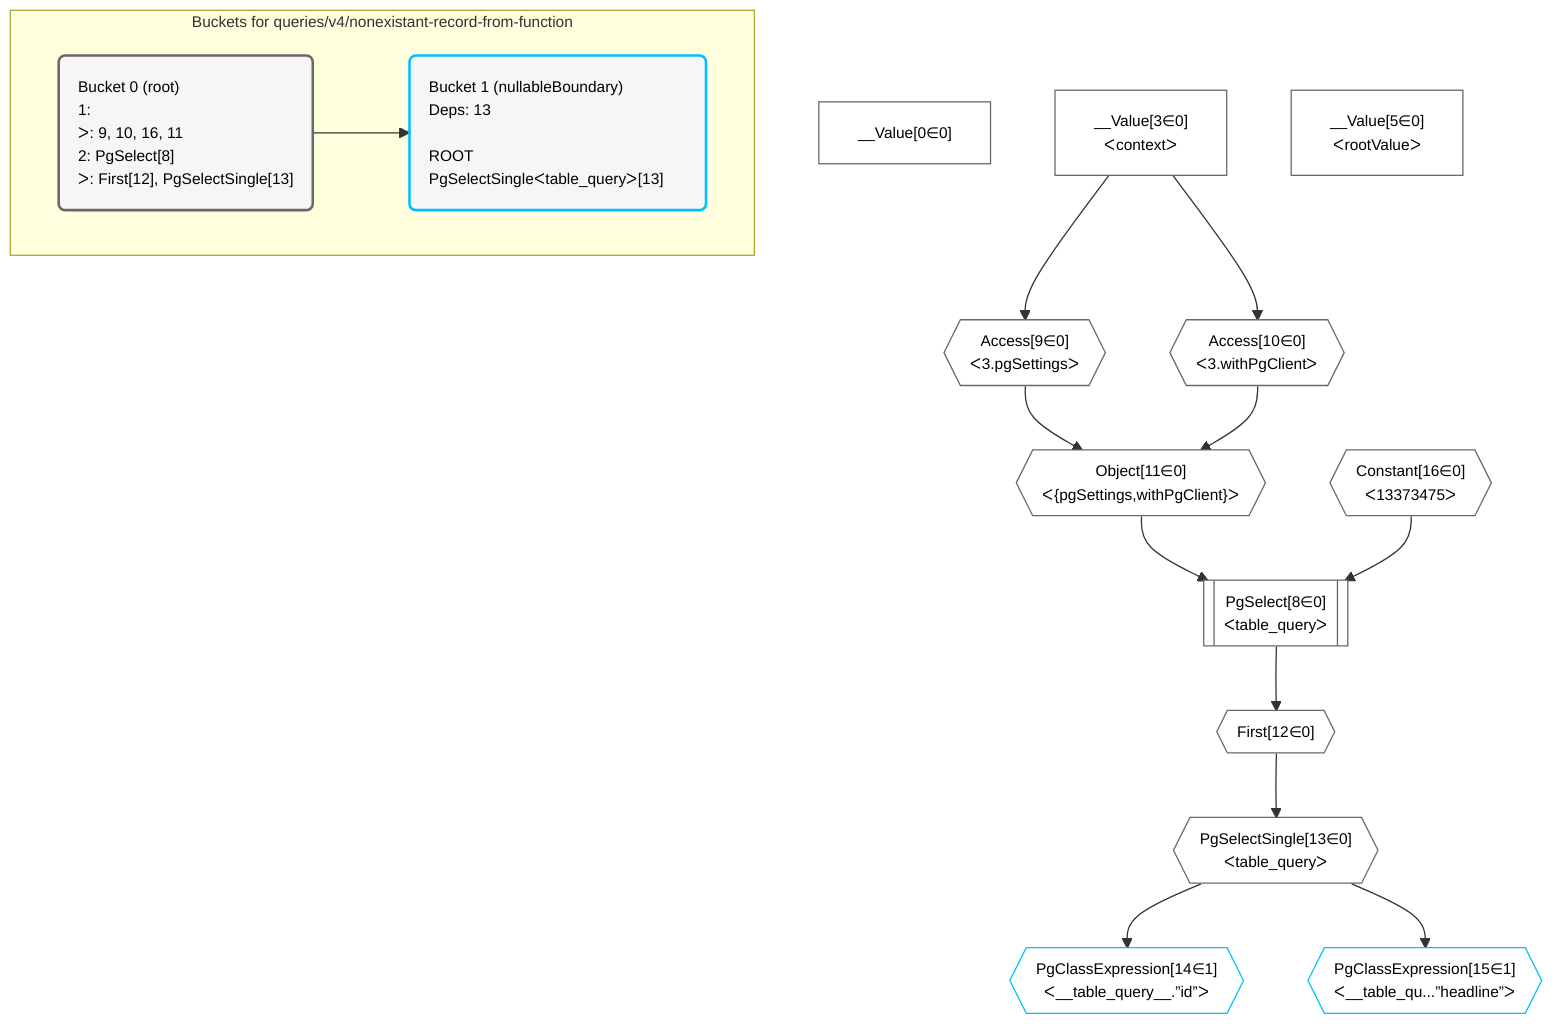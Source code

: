 %%{init: {'themeVariables': { 'fontSize': '12px'}}}%%
graph TD
    classDef path fill:#eee,stroke:#000,color:#000
    classDef plan fill:#fff,stroke-width:1px,color:#000
    classDef itemplan fill:#fff,stroke-width:2px,color:#000
    classDef unbatchedplan fill:#dff,stroke-width:1px,color:#000
    classDef sideeffectplan fill:#fcc,stroke-width:2px,color:#000
    classDef bucket fill:#f6f6f6,color:#000,stroke-width:2px,text-align:left


    %% define steps
    __Value0["__Value[0∈0]"]:::plan
    __Value3["__Value[3∈0]<br />ᐸcontextᐳ"]:::plan
    __Value5["__Value[5∈0]<br />ᐸrootValueᐳ"]:::plan
    Access9{{"Access[9∈0]<br />ᐸ3.pgSettingsᐳ"}}:::plan
    Access10{{"Access[10∈0]<br />ᐸ3.withPgClientᐳ"}}:::plan
    Object11{{"Object[11∈0]<br />ᐸ{pgSettings,withPgClient}ᐳ"}}:::plan
    Constant16{{"Constant[16∈0]<br />ᐸ13373475ᐳ"}}:::plan
    PgSelect8[["PgSelect[8∈0]<br />ᐸtable_queryᐳ"]]:::plan
    First12{{"First[12∈0]"}}:::plan
    PgSelectSingle13{{"PgSelectSingle[13∈0]<br />ᐸtable_queryᐳ"}}:::plan
    PgClassExpression14{{"PgClassExpression[14∈1]<br />ᐸ__table_query__.”id”ᐳ"}}:::plan
    PgClassExpression15{{"PgClassExpression[15∈1]<br />ᐸ__table_qu...”headline”ᐳ"}}:::plan

    %% plan dependencies
    __Value3 --> Access9
    __Value3 --> Access10
    Access9 & Access10 --> Object11
    Object11 & Constant16 --> PgSelect8
    PgSelect8 --> First12
    First12 --> PgSelectSingle13
    PgSelectSingle13 --> PgClassExpression14
    PgSelectSingle13 --> PgClassExpression15

    subgraph "Buckets for queries/v4/nonexistant-record-from-function"
    Bucket0("Bucket 0 (root)<br />1: <br />ᐳ: 9, 10, 16, 11<br />2: PgSelect[8]<br />ᐳ: First[12], PgSelectSingle[13]"):::bucket
    classDef bucket0 stroke:#696969
    class Bucket0,__Value0,__Value3,__Value5,PgSelect8,Access9,Access10,Object11,First12,PgSelectSingle13,Constant16 bucket0
    Bucket1("Bucket 1 (nullableBoundary)<br />Deps: 13<br /><br />ROOT PgSelectSingleᐸtable_queryᐳ[13]"):::bucket
    classDef bucket1 stroke:#00bfff
    class Bucket1,PgClassExpression14,PgClassExpression15 bucket1
    Bucket0 --> Bucket1
    end